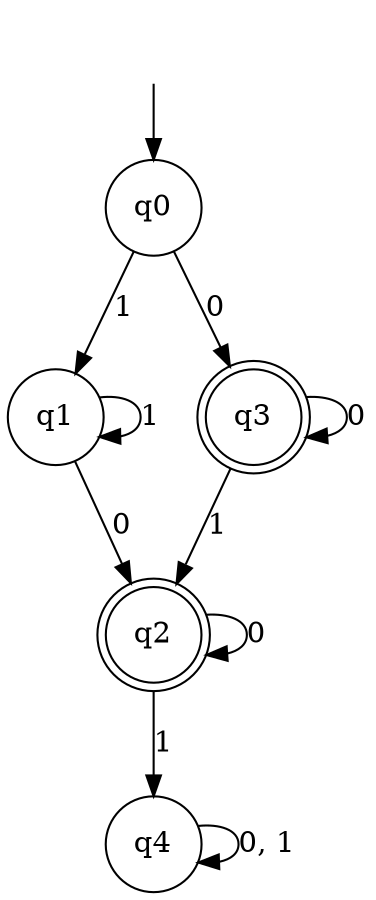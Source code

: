 digraph Automaton {

q1 [shape = circle];

q2 [shape = doublecircle];

q3 [shape = doublecircle];

q4 [shape = circle];

_nil [style = invis];

q0 [shape = circle];

q0 -> q3 [label = "0"];

_nil -> q0;

q3 -> q2 [label = "1"];

q1 -> q1 [label = "1"];

q3 -> q3 [label = "0"];

q1 -> q2 [label = "0"];

q2 -> q4 [label = "1"];

q0 -> q1 [label = "1"];

q2 -> q2 [label = "0"];

q4 -> q4 [label = "0, 1"];

}
